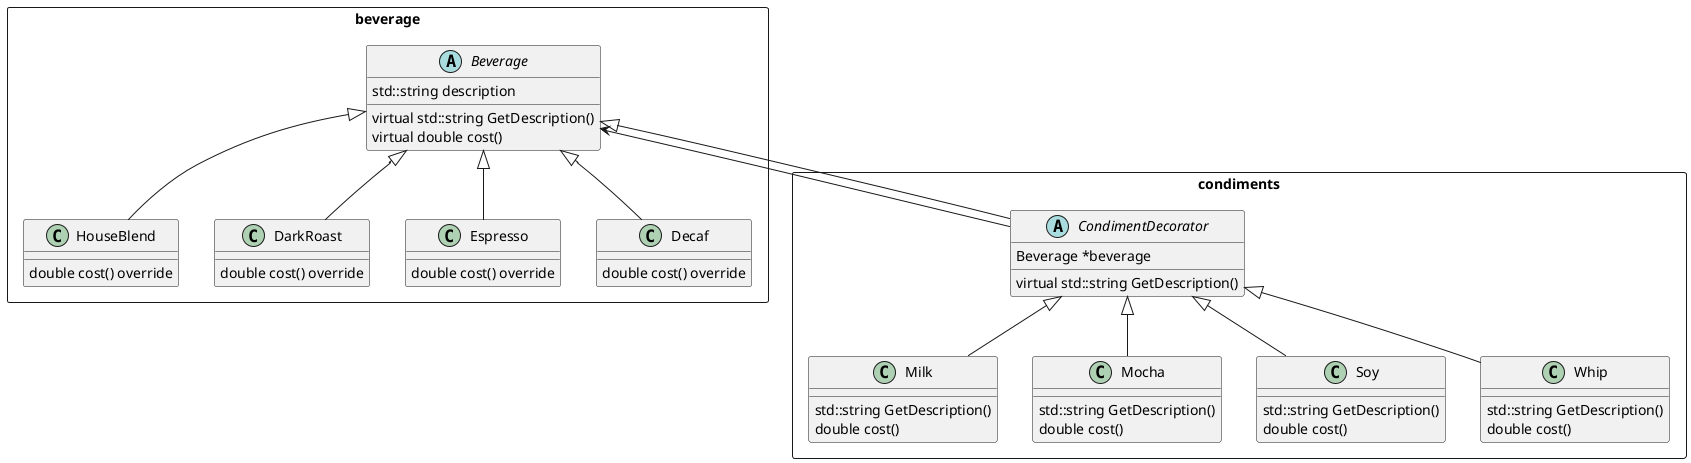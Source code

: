@startuml

package beverage <<rectangle>>
{
    abstract class Beverage
    {
        std::string description
        virtual std::string GetDescription()
        virtual double cost()
    }

    class HouseBlend
    {
        double cost() override
    }

    class DarkRoast
    {
        double cost() override
    }

    class Espresso
    {
        double cost() override
    }

    class Decaf 
    {
        double cost() override
    }
}
Beverage <|-- HouseBlend
Beverage <|-- DarkRoast
Beverage <|-- Espresso
Beverage <|-- Decaf


package condiments <<rectangle>>
{
    abstract class CondimentDecorator
    {
        Beverage *beverage
        virtual std::string GetDescription()
    }

    class Milk
    {
        std::string GetDescription()
        double cost()
    }

    class Mocha
    {
        std::string GetDescription()
        double cost()
    }

    class Soy
    {
        std::string GetDescription()
        double cost()
    }

    class Whip
    {
        std::string GetDescription()
        double cost()
    }
}

CondimentDecorator <|-- Milk
CondimentDecorator <|-- Mocha
CondimentDecorator <|-- Soy
CondimentDecorator <|-- Whip

Beverage <|-- CondimentDecorator
CondimentDecorator --> Beverage
@enduml